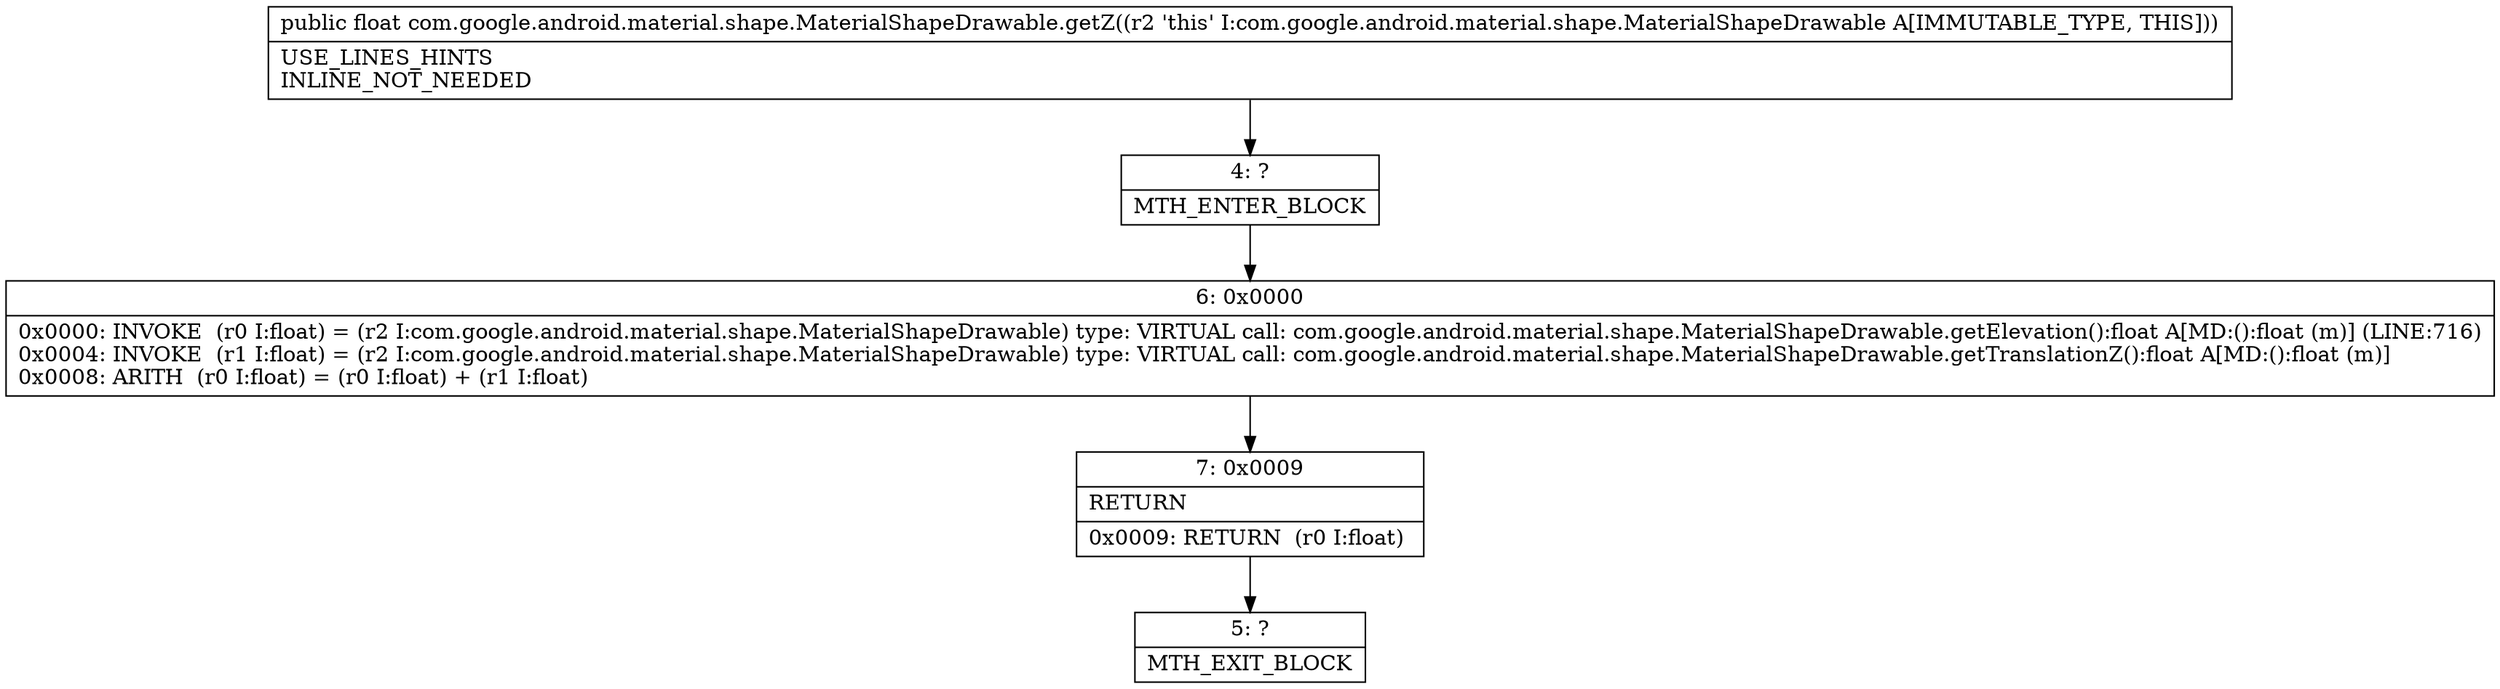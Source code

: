 digraph "CFG forcom.google.android.material.shape.MaterialShapeDrawable.getZ()F" {
Node_4 [shape=record,label="{4\:\ ?|MTH_ENTER_BLOCK\l}"];
Node_6 [shape=record,label="{6\:\ 0x0000|0x0000: INVOKE  (r0 I:float) = (r2 I:com.google.android.material.shape.MaterialShapeDrawable) type: VIRTUAL call: com.google.android.material.shape.MaterialShapeDrawable.getElevation():float A[MD:():float (m)] (LINE:716)\l0x0004: INVOKE  (r1 I:float) = (r2 I:com.google.android.material.shape.MaterialShapeDrawable) type: VIRTUAL call: com.google.android.material.shape.MaterialShapeDrawable.getTranslationZ():float A[MD:():float (m)]\l0x0008: ARITH  (r0 I:float) = (r0 I:float) + (r1 I:float) \l}"];
Node_7 [shape=record,label="{7\:\ 0x0009|RETURN\l|0x0009: RETURN  (r0 I:float) \l}"];
Node_5 [shape=record,label="{5\:\ ?|MTH_EXIT_BLOCK\l}"];
MethodNode[shape=record,label="{public float com.google.android.material.shape.MaterialShapeDrawable.getZ((r2 'this' I:com.google.android.material.shape.MaterialShapeDrawable A[IMMUTABLE_TYPE, THIS]))  | USE_LINES_HINTS\lINLINE_NOT_NEEDED\l}"];
MethodNode -> Node_4;Node_4 -> Node_6;
Node_6 -> Node_7;
Node_7 -> Node_5;
}

